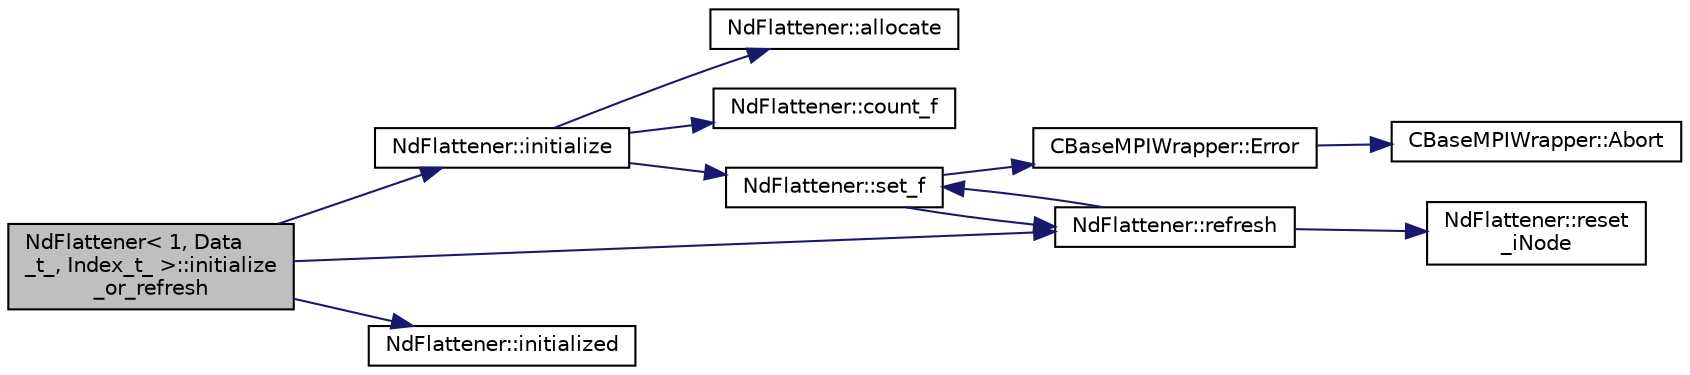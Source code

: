digraph "NdFlattener&lt; 1, Data_t_, Index_t_ &gt;::initialize_or_refresh"
{
 // LATEX_PDF_SIZE
  edge [fontname="Helvetica",fontsize="10",labelfontname="Helvetica",labelfontsize="10"];
  node [fontname="Helvetica",fontsize="10",shape=record];
  rankdir="LR";
  Node1 [label="NdFlattener\< 1, Data\l_t_, Index_t_ \>::initialize\l_or_refresh",height=0.2,width=0.4,color="black", fillcolor="grey75", style="filled", fontcolor="black",tooltip=" "];
  Node1 -> Node2 [color="midnightblue",fontsize="10",style="solid",fontname="Helvetica"];
  Node2 [label="NdFlattener::initialize",height=0.2,width=0.4,color="black", fillcolor="white", style="filled",URL="$classNdFlattener.html#a9fbea31e5e243896c09dba9e5be5e6ac",tooltip="Initialize from a 'recursive function'."];
  Node2 -> Node3 [color="midnightblue",fontsize="10",style="solid",fontname="Helvetica"];
  Node3 [label="NdFlattener::allocate",height=0.2,width=0.4,color="black", fillcolor="white", style="filled",URL="$classNdFlattener.html#a155ca9cd82be124dccc5a0be154ff774",tooltip="Allocate the indices array after nNodes has been determined."];
  Node2 -> Node4 [color="midnightblue",fontsize="10",style="solid",fontname="Helvetica"];
  Node4 [label="NdFlattener::count_f",height=0.2,width=0.4,color="black", fillcolor="white", style="filled",URL="$classNdFlattener.html#a88bbc4bff4bf4abfc28a86f3dffdd65b",tooltip="Determine the space required for reading the 'recursive function'."];
  Node2 -> Node5 [color="midnightblue",fontsize="10",style="solid",fontname="Helvetica"];
  Node5 [label="NdFlattener::set_f",height=0.2,width=0.4,color="black", fillcolor="white", style="filled",URL="$classNdFlattener.html#a3ea01b92179b568eb451730fce25069f",tooltip="Read the 'recursive function' into the allocated arrays."];
  Node5 -> Node6 [color="midnightblue",fontsize="10",style="solid",fontname="Helvetica"];
  Node6 [label="CBaseMPIWrapper::Error",height=0.2,width=0.4,color="black", fillcolor="white", style="filled",URL="$classCBaseMPIWrapper.html#a04457c47629bda56704e6a8804833eeb",tooltip=" "];
  Node6 -> Node7 [color="midnightblue",fontsize="10",style="solid",fontname="Helvetica"];
  Node7 [label="CBaseMPIWrapper::Abort",height=0.2,width=0.4,color="black", fillcolor="white", style="filled",URL="$classCBaseMPIWrapper.html#af7297d861dca86b45cf561b6ab642e8f",tooltip=" "];
  Node5 -> Node8 [color="midnightblue",fontsize="10",style="solid",fontname="Helvetica"];
  Node8 [label="NdFlattener::refresh",height=0.2,width=0.4,color="black", fillcolor="white", style="filled",URL="$classNdFlattener.html#a61cde9075b8f5fdb19299fb0c356ff4a",tooltip="Refresh the data according to the 'recursive function'."];
  Node8 -> Node9 [color="midnightblue",fontsize="10",style="solid",fontname="Helvetica"];
  Node9 [label="NdFlattener::reset\l_iNode",height=0.2,width=0.4,color="black", fillcolor="white", style="filled",URL="$classNdFlattener.html#ad2d7ded575e35e08a4e94ba55d6f638a",tooltip="Set iNode to 0 in all layers."];
  Node8 -> Node5 [color="midnightblue",fontsize="10",style="solid",fontname="Helvetica"];
  Node1 -> Node10 [color="midnightblue",fontsize="10",style="solid",fontname="Helvetica"];
  Node10 [label="NdFlattener::initialized",height=0.2,width=0.4,color="black", fillcolor="white", style="filled",URL="$classNdFlattener.html#a9811243d5f091d113c29bc5d1c90b759",tooltip="Initialization status of the NdFlattener."];
  Node1 -> Node8 [color="midnightblue",fontsize="10",style="solid",fontname="Helvetica"];
}
